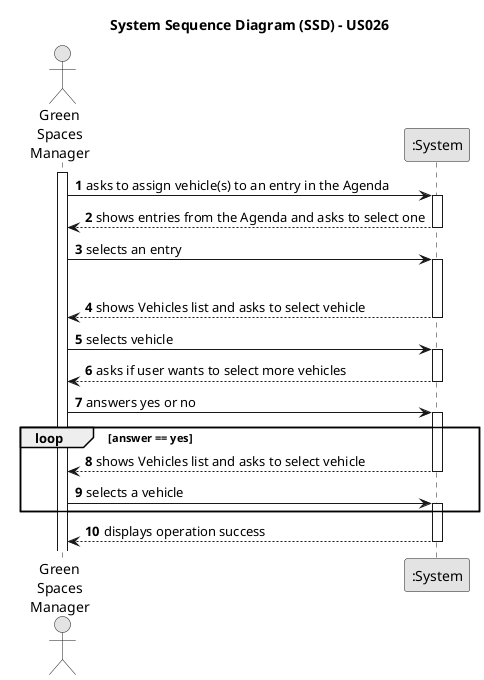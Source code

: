 @startuml
skinparam monochrome true
skinparam packageStyle rectangle
skinparam shadowing false

title System Sequence Diagram (SSD) - US026
autonumber

actor "Green\nSpaces\nManager" as GSM
participant ":System" as System

activate GSM

    GSM -> System : asks to assign vehicle(s) to an entry in the Agenda
    activate System

        System --> GSM : shows entries from the Agenda and asks to select one
    deactivate System

    GSM -> System : selects an entry
    activate System
loop answer == yes

        System --> GSM : shows Vehicles list and asks to select vehicle
    deactivate System

    GSM -> System : selects vehicle
    activate System
       System --> GSM : asks if user wants to select more vehicles
        deactivate System
GSM -> System : answers yes or no
    activate System

loop answer == yes
    System --> GSM : shows Vehicles list and asks to select vehicle
    deactivate System

    GSM -> System : selects a vehicle
    activate System

end loop
        System --> GSM : displays operation success
    deactivate System

@enduml